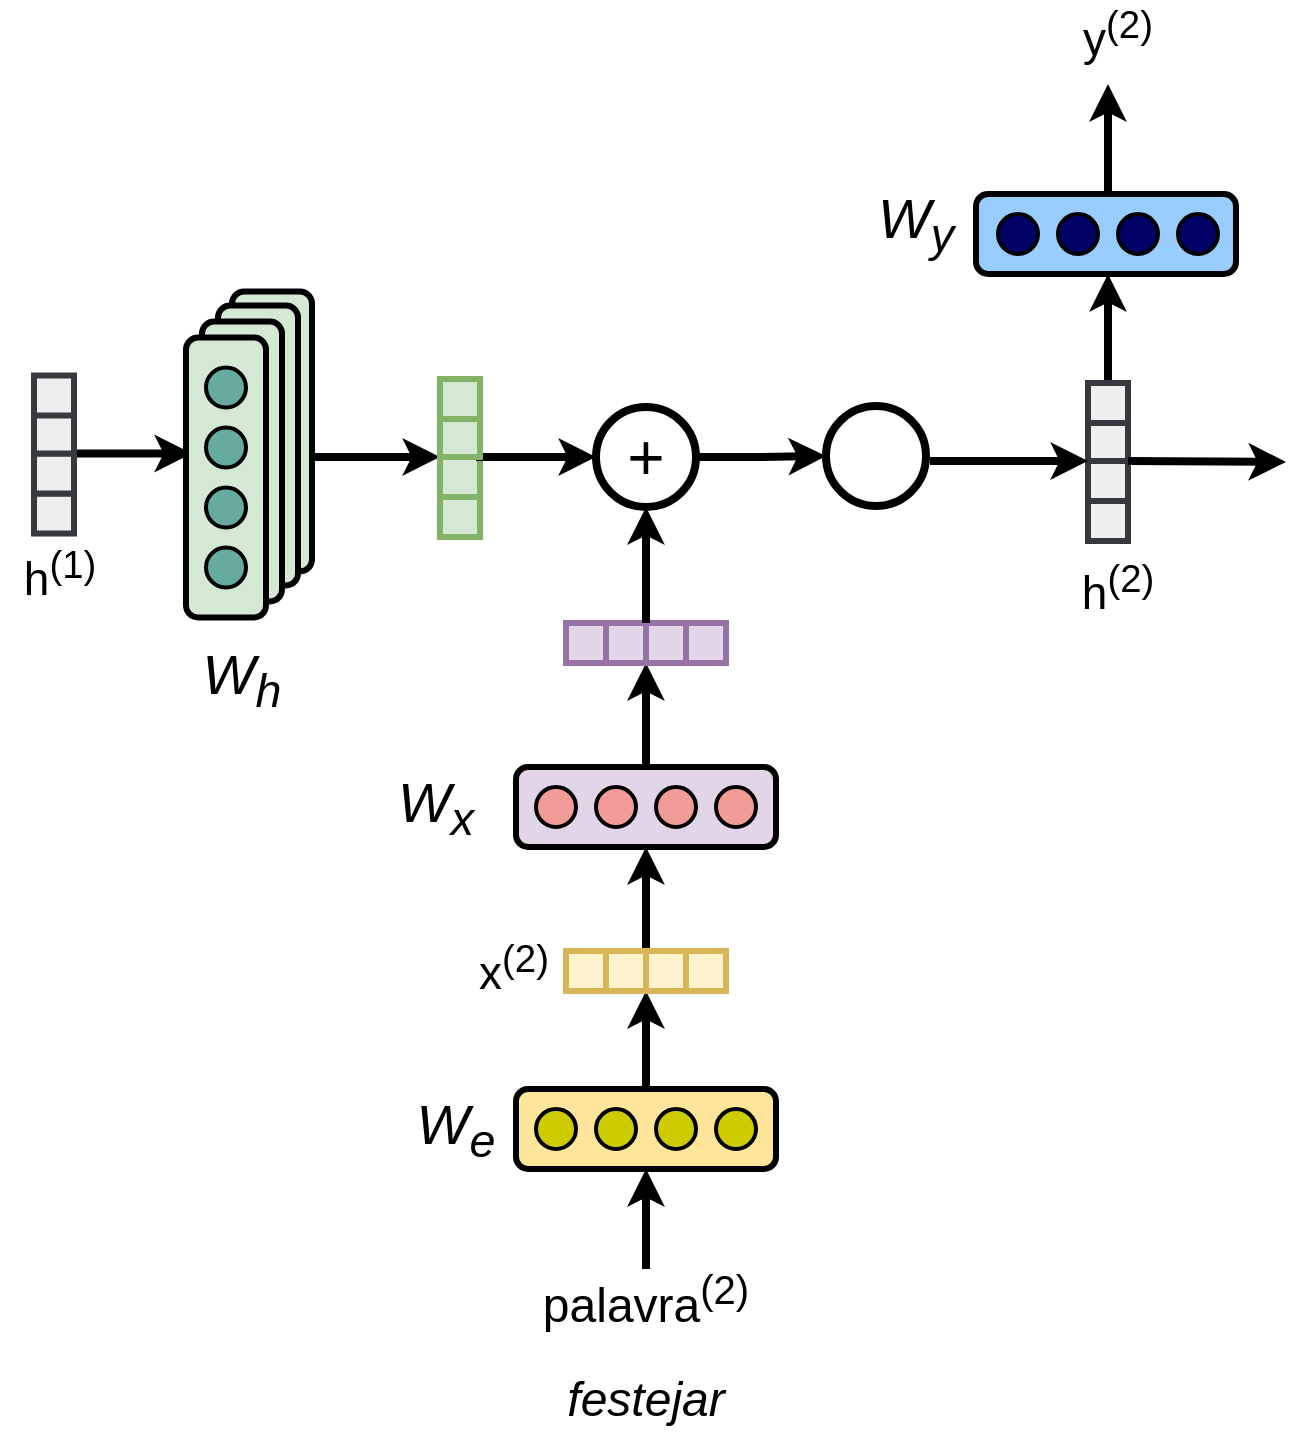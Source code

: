 <mxfile version="24.2.1" type="github">
  <diagram name="Page-1" id="psg-kxvUBmuvLzWI6EQK">
    <mxGraphModel dx="1629" dy="453" grid="1" gridSize="10" guides="1" tooltips="1" connect="1" arrows="1" fold="1" page="1" pageScale="1" pageWidth="850" pageHeight="1100" math="0" shadow="0">
      <root>
        <mxCell id="0" />
        <mxCell id="1" parent="0" />
        <mxCell id="krvjyNS96Ilai_hoWRbf-1" style="edgeStyle=orthogonalEdgeStyle;rounded=0;orthogonalLoop=1;jettySize=auto;html=1;exitX=0.5;exitY=0;exitDx=0;exitDy=0;entryX=0;entryY=1;entryDx=0;entryDy=0;strokeWidth=4;" parent="1" source="krvjyNS96Ilai_hoWRbf-2" target="krvjyNS96Ilai_hoWRbf-41" edge="1">
          <mxGeometry relative="1" as="geometry" />
        </mxCell>
        <mxCell id="krvjyNS96Ilai_hoWRbf-2" value="" style="rounded=1;whiteSpace=wrap;html=1;fontSize=12;glass=0;strokeWidth=3;shadow=0;fillColor=#e1d5e7;strokeColor=#000000;" parent="1" vertex="1">
          <mxGeometry x="238" y="388.5" width="130" height="40" as="geometry" />
        </mxCell>
        <mxCell id="krvjyNS96Ilai_hoWRbf-3" value="" style="ellipse;whiteSpace=wrap;html=1;aspect=fixed;strokeWidth=2;fillColor=#F19C99;strokeColor=#000000;" parent="1" vertex="1">
          <mxGeometry x="248" y="398.5" width="20" height="20" as="geometry" />
        </mxCell>
        <mxCell id="krvjyNS96Ilai_hoWRbf-4" value="" style="ellipse;whiteSpace=wrap;html=1;aspect=fixed;strokeWidth=2;fillColor=#F19C99;strokeColor=#000000;" parent="1" vertex="1">
          <mxGeometry x="278" y="398.5" width="20" height="20" as="geometry" />
        </mxCell>
        <mxCell id="krvjyNS96Ilai_hoWRbf-5" value="" style="ellipse;whiteSpace=wrap;html=1;aspect=fixed;strokeWidth=2;fillColor=#F19C99;strokeColor=#000000;" parent="1" vertex="1">
          <mxGeometry x="308" y="398.5" width="20" height="20" as="geometry" />
        </mxCell>
        <mxCell id="krvjyNS96Ilai_hoWRbf-6" value="" style="ellipse;whiteSpace=wrap;html=1;aspect=fixed;strokeWidth=2;fillColor=#F19C99;strokeColor=#000000;" parent="1" vertex="1">
          <mxGeometry x="338" y="398.5" width="20" height="20" as="geometry" />
        </mxCell>
        <mxCell id="krvjyNS96Ilai_hoWRbf-7" style="edgeStyle=orthogonalEdgeStyle;rounded=0;orthogonalLoop=1;jettySize=auto;html=1;exitX=0.5;exitY=0;exitDx=0;exitDy=0;entryX=0;entryY=1;entryDx=0;entryDy=0;strokeWidth=4;" parent="1" target="krvjyNS96Ilai_hoWRbf-61" edge="1">
          <mxGeometry relative="1" as="geometry">
            <Array as="points">
              <mxPoint x="170" y="233.5" />
              <mxPoint x="170" y="233.5" />
            </Array>
            <mxPoint x="137" y="233.5" as="sourcePoint" />
          </mxGeometry>
        </mxCell>
        <mxCell id="krvjyNS96Ilai_hoWRbf-13" style="edgeStyle=orthogonalEdgeStyle;rounded=0;orthogonalLoop=1;jettySize=auto;html=1;exitX=0;exitY=0;exitDx=0;exitDy=0;entryX=0.5;entryY=1;entryDx=0;entryDy=0;strokeWidth=4;" parent="1" source="krvjyNS96Ilai_hoWRbf-37" target="krvjyNS96Ilai_hoWRbf-2" edge="1">
          <mxGeometry relative="1" as="geometry" />
        </mxCell>
        <mxCell id="krvjyNS96Ilai_hoWRbf-14" value="x&lt;sup&gt;(2)&lt;/sup&gt;" style="text;html=1;align=center;verticalAlign=middle;whiteSpace=wrap;rounded=0;fontSize=23;strokeWidth=4;" parent="1" vertex="1">
          <mxGeometry x="207" y="473.5" width="60" height="30" as="geometry" />
        </mxCell>
        <mxCell id="krvjyNS96Ilai_hoWRbf-15" value="" style="endArrow=classic;html=1;rounded=0;entryX=0.5;entryY=1;entryDx=0;entryDy=0;strokeWidth=4;exitX=1;exitY=1;exitDx=0;exitDy=0;" parent="1" source="krvjyNS96Ilai_hoWRbf-45" edge="1">
          <mxGeometry width="50" height="50" relative="1" as="geometry">
            <mxPoint x="6" y="231.75" as="sourcePoint" />
            <mxPoint x="76" y="231.75" as="targetPoint" />
          </mxGeometry>
        </mxCell>
        <mxCell id="krvjyNS96Ilai_hoWRbf-16" value="h&lt;sup&gt;(1)&lt;/sup&gt;" style="text;html=1;align=center;verticalAlign=middle;whiteSpace=wrap;rounded=0;fontSize=23;strokeWidth=4;" parent="1" vertex="1">
          <mxGeometry x="-20" y="276.75" width="60" height="30" as="geometry" />
        </mxCell>
        <mxCell id="krvjyNS96Ilai_hoWRbf-17" value="y&lt;sup&gt;(2)&lt;/sup&gt;" style="text;html=1;align=center;verticalAlign=middle;whiteSpace=wrap;rounded=0;fontSize=23;strokeWidth=4;" parent="1" vertex="1">
          <mxGeometry x="509" y="7" width="60" height="30" as="geometry" />
        </mxCell>
        <mxCell id="krvjyNS96Ilai_hoWRbf-18" value="W&lt;sub&gt;x&lt;/sub&gt;" style="text;html=1;align=center;verticalAlign=middle;whiteSpace=wrap;rounded=0;fontSize=28;fontStyle=2" parent="1" vertex="1">
          <mxGeometry x="168" y="393.5" width="60" height="30" as="geometry" />
        </mxCell>
        <mxCell id="krvjyNS96Ilai_hoWRbf-19" value="W&lt;sub&gt;h&lt;/sub&gt;" style="text;html=1;align=center;verticalAlign=middle;whiteSpace=wrap;rounded=0;fontSize=28;fontStyle=2" parent="1" vertex="1">
          <mxGeometry x="70.5" y="330" width="60" height="30" as="geometry" />
        </mxCell>
        <mxCell id="krvjyNS96Ilai_hoWRbf-20" style="edgeStyle=orthogonalEdgeStyle;rounded=0;orthogonalLoop=1;jettySize=auto;html=1;entryX=0;entryY=1;entryDx=0;entryDy=0;strokeWidth=4;" parent="1" source="krvjyNS96Ilai_hoWRbf-21" target="krvjyNS96Ilai_hoWRbf-37" edge="1">
          <mxGeometry relative="1" as="geometry" />
        </mxCell>
        <mxCell id="krvjyNS96Ilai_hoWRbf-21" value="" style="rounded=1;whiteSpace=wrap;html=1;fontSize=12;glass=0;strokeWidth=3;shadow=0;fillColor=#FFE599;strokeColor=#000000;" parent="1" vertex="1">
          <mxGeometry x="238" y="549.5" width="130" height="40" as="geometry" />
        </mxCell>
        <mxCell id="krvjyNS96Ilai_hoWRbf-22" value="" style="ellipse;whiteSpace=wrap;html=1;aspect=fixed;strokeWidth=2;fillColor=#CCCC00;strokeColor=#000000;" parent="1" vertex="1">
          <mxGeometry x="248" y="559.5" width="20" height="20" as="geometry" />
        </mxCell>
        <mxCell id="krvjyNS96Ilai_hoWRbf-23" value="" style="ellipse;whiteSpace=wrap;html=1;aspect=fixed;strokeWidth=2;fillColor=#CCCC00;strokeColor=#000000;" parent="1" vertex="1">
          <mxGeometry x="278" y="559.5" width="20" height="20" as="geometry" />
        </mxCell>
        <mxCell id="krvjyNS96Ilai_hoWRbf-24" value="" style="ellipse;whiteSpace=wrap;html=1;aspect=fixed;strokeWidth=2;fillColor=#CCCC00;strokeColor=#000000;" parent="1" vertex="1">
          <mxGeometry x="308" y="559.5" width="20" height="20" as="geometry" />
        </mxCell>
        <mxCell id="krvjyNS96Ilai_hoWRbf-25" value="" style="ellipse;whiteSpace=wrap;html=1;aspect=fixed;strokeWidth=2;fillColor=#CCCC00;strokeColor=#000000;" parent="1" vertex="1">
          <mxGeometry x="338" y="559.5" width="20" height="20" as="geometry" />
        </mxCell>
        <mxCell id="krvjyNS96Ilai_hoWRbf-26" value="W&lt;sub&gt;e&lt;/sub&gt;" style="text;html=1;align=center;verticalAlign=middle;whiteSpace=wrap;rounded=0;fontSize=28;fontStyle=2" parent="1" vertex="1">
          <mxGeometry x="178" y="554.5" width="60" height="30" as="geometry" />
        </mxCell>
        <mxCell id="krvjyNS96Ilai_hoWRbf-27" style="edgeStyle=orthogonalEdgeStyle;rounded=0;orthogonalLoop=1;jettySize=auto;html=1;entryX=0.5;entryY=1;entryDx=0;entryDy=0;strokeWidth=4;" parent="1" source="krvjyNS96Ilai_hoWRbf-28" target="krvjyNS96Ilai_hoWRbf-21" edge="1">
          <mxGeometry relative="1" as="geometry" />
        </mxCell>
        <mxCell id="krvjyNS96Ilai_hoWRbf-28" value="palavra&lt;sup&gt;(2)&lt;/sup&gt;" style="text;html=1;align=center;verticalAlign=middle;whiteSpace=wrap;rounded=0;fontSize=24;" parent="1" vertex="1">
          <mxGeometry x="273" y="639.5" width="60" height="30" as="geometry" />
        </mxCell>
        <mxCell id="krvjyNS96Ilai_hoWRbf-29" style="edgeStyle=orthogonalEdgeStyle;rounded=0;orthogonalLoop=1;jettySize=auto;html=1;strokeWidth=4;" parent="1" edge="1">
          <mxGeometry relative="1" as="geometry">
            <mxPoint x="534" y="47" as="targetPoint" />
            <mxPoint x="534" y="102" as="sourcePoint" />
          </mxGeometry>
        </mxCell>
        <mxCell id="krvjyNS96Ilai_hoWRbf-30" value="" style="rounded=1;whiteSpace=wrap;html=1;fontSize=12;glass=0;strokeWidth=3;shadow=0;fillColor=#99CCFF;strokeColor=#000000;" parent="1" vertex="1">
          <mxGeometry x="468" y="102" width="130" height="40" as="geometry" />
        </mxCell>
        <mxCell id="krvjyNS96Ilai_hoWRbf-31" value="" style="ellipse;whiteSpace=wrap;html=1;aspect=fixed;strokeWidth=2;fillColor=#000066;strokeColor=#000000;" parent="1" vertex="1">
          <mxGeometry x="479" y="112" width="20" height="20" as="geometry" />
        </mxCell>
        <mxCell id="krvjyNS96Ilai_hoWRbf-32" value="" style="ellipse;whiteSpace=wrap;html=1;aspect=fixed;strokeWidth=2;fillColor=#000066;strokeColor=#000000;" parent="1" vertex="1">
          <mxGeometry x="509" y="112" width="20" height="20" as="geometry" />
        </mxCell>
        <mxCell id="krvjyNS96Ilai_hoWRbf-33" value="" style="ellipse;whiteSpace=wrap;html=1;aspect=fixed;strokeWidth=2;fillColor=#000066;strokeColor=#000000;" parent="1" vertex="1">
          <mxGeometry x="539" y="112" width="20" height="20" as="geometry" />
        </mxCell>
        <mxCell id="krvjyNS96Ilai_hoWRbf-34" value="W&lt;sub&gt;y&lt;/sub&gt;" style="text;html=1;align=center;verticalAlign=middle;whiteSpace=wrap;rounded=0;fontSize=28;fontStyle=2" parent="1" vertex="1">
          <mxGeometry x="408" y="102" width="60" height="30" as="geometry" />
        </mxCell>
        <mxCell id="krvjyNS96Ilai_hoWRbf-35" value="" style="rounded=0;whiteSpace=wrap;html=1;strokeWidth=3;fillColor=#fff2cc;strokeColor=#d6b656;" parent="1" vertex="1">
          <mxGeometry x="263" y="480.5" width="20" height="20" as="geometry" />
        </mxCell>
        <mxCell id="krvjyNS96Ilai_hoWRbf-36" value="" style="rounded=0;whiteSpace=wrap;html=1;strokeWidth=3;fillColor=#fff2cc;strokeColor=#d6b656;" parent="1" vertex="1">
          <mxGeometry x="283" y="480.5" width="20" height="20" as="geometry" />
        </mxCell>
        <mxCell id="krvjyNS96Ilai_hoWRbf-37" value="" style="rounded=0;whiteSpace=wrap;html=1;strokeWidth=3;fillColor=#fff2cc;strokeColor=#d6b656;" parent="1" vertex="1">
          <mxGeometry x="303" y="480.5" width="20" height="20" as="geometry" />
        </mxCell>
        <mxCell id="krvjyNS96Ilai_hoWRbf-38" value="" style="rounded=0;whiteSpace=wrap;html=1;strokeWidth=3;fillColor=#fff2cc;strokeColor=#d6b656;" parent="1" vertex="1">
          <mxGeometry x="323" y="480.5" width="20" height="20" as="geometry" />
        </mxCell>
        <mxCell id="krvjyNS96Ilai_hoWRbf-39" value="" style="rounded=0;whiteSpace=wrap;html=1;strokeWidth=3;fillColor=#e1d5e7;strokeColor=#9673a6;" parent="1" vertex="1">
          <mxGeometry x="263" y="316.5" width="20" height="20" as="geometry" />
        </mxCell>
        <mxCell id="krvjyNS96Ilai_hoWRbf-40" value="" style="rounded=0;whiteSpace=wrap;html=1;strokeWidth=3;fillColor=#e1d5e7;strokeColor=#9673a6;" parent="1" vertex="1">
          <mxGeometry x="283" y="316.5" width="20" height="20" as="geometry" />
        </mxCell>
        <mxCell id="krvjyNS96Ilai_hoWRbf-41" value="" style="rounded=0;whiteSpace=wrap;html=1;strokeWidth=3;fillColor=#e1d5e7;strokeColor=#9673a6;" parent="1" vertex="1">
          <mxGeometry x="303" y="316.5" width="20" height="20" as="geometry" />
        </mxCell>
        <mxCell id="krvjyNS96Ilai_hoWRbf-42" value="" style="rounded=0;whiteSpace=wrap;html=1;strokeWidth=3;fillColor=#e1d5e7;strokeColor=#9673a6;" parent="1" vertex="1">
          <mxGeometry x="323" y="316.5" width="20" height="20" as="geometry" />
        </mxCell>
        <mxCell id="krvjyNS96Ilai_hoWRbf-43" value="" style="rounded=0;whiteSpace=wrap;html=1;strokeWidth=3;fillColor=#eeeeee;strokeColor=#36393d;" parent="1" vertex="1">
          <mxGeometry x="-3" y="251.75" width="20" height="20" as="geometry" />
        </mxCell>
        <mxCell id="krvjyNS96Ilai_hoWRbf-44" value="" style="rounded=0;whiteSpace=wrap;html=1;strokeWidth=3;fillColor=#eeeeee;strokeColor=#36393d;" parent="1" vertex="1">
          <mxGeometry x="-3" y="231.75" width="20" height="20" as="geometry" />
        </mxCell>
        <mxCell id="krvjyNS96Ilai_hoWRbf-45" value="" style="rounded=0;whiteSpace=wrap;html=1;strokeWidth=3;fillColor=#eeeeee;strokeColor=#36393d;" parent="1" vertex="1">
          <mxGeometry x="-3" y="211.75" width="20" height="20" as="geometry" />
        </mxCell>
        <mxCell id="krvjyNS96Ilai_hoWRbf-46" value="" style="rounded=0;whiteSpace=wrap;html=1;strokeWidth=3;fillColor=#eeeeee;strokeColor=#36393d;" parent="1" vertex="1">
          <mxGeometry x="-3" y="192.75" width="20" height="20" as="geometry" />
        </mxCell>
        <mxCell id="krvjyNS96Ilai_hoWRbf-47" value="" style="rounded=0;whiteSpace=wrap;html=1;strokeWidth=3;fillColor=#eeeeee;strokeColor=#36393d;" parent="1" vertex="1">
          <mxGeometry x="524" y="255.5" width="20" height="20" as="geometry" />
        </mxCell>
        <mxCell id="krvjyNS96Ilai_hoWRbf-48" value="" style="rounded=0;whiteSpace=wrap;html=1;strokeWidth=3;fillColor=#eeeeee;strokeColor=#36393d;" parent="1" vertex="1">
          <mxGeometry x="524" y="235.5" width="20" height="20" as="geometry" />
        </mxCell>
        <mxCell id="krvjyNS96Ilai_hoWRbf-49" value="" style="rounded=0;whiteSpace=wrap;html=1;strokeWidth=3;fillColor=#eeeeee;strokeColor=#36393d;" parent="1" vertex="1">
          <mxGeometry x="524" y="215.5" width="20" height="20" as="geometry" />
        </mxCell>
        <mxCell id="krvjyNS96Ilai_hoWRbf-50" style="edgeStyle=orthogonalEdgeStyle;rounded=0;orthogonalLoop=1;jettySize=auto;html=1;entryX=0.5;entryY=1;entryDx=0;entryDy=0;strokeWidth=4;" parent="1" source="krvjyNS96Ilai_hoWRbf-51" edge="1">
          <mxGeometry relative="1" as="geometry">
            <mxPoint x="534" y="142" as="targetPoint" />
          </mxGeometry>
        </mxCell>
        <mxCell id="krvjyNS96Ilai_hoWRbf-51" value="" style="rounded=0;whiteSpace=wrap;html=1;strokeWidth=3;fillColor=#eeeeee;strokeColor=#36393d;" parent="1" vertex="1">
          <mxGeometry x="524" y="196.5" width="20" height="20" as="geometry" />
        </mxCell>
        <mxCell id="krvjyNS96Ilai_hoWRbf-52" value="" style="ellipse;whiteSpace=wrap;html=1;aspect=fixed;strokeWidth=2;fillColor=#000066;strokeColor=#000000;" parent="1" vertex="1">
          <mxGeometry x="569" y="112" width="20" height="20" as="geometry" />
        </mxCell>
        <mxCell id="krvjyNS96Ilai_hoWRbf-53" value="h&lt;sup&gt;(2)&lt;/sup&gt;" style="text;html=1;align=center;verticalAlign=middle;whiteSpace=wrap;rounded=0;fontSize=23;strokeWidth=4;" parent="1" vertex="1">
          <mxGeometry x="509" y="283.5" width="60" height="30" as="geometry" />
        </mxCell>
        <mxCell id="krvjyNS96Ilai_hoWRbf-54" style="edgeStyle=orthogonalEdgeStyle;rounded=0;orthogonalLoop=1;jettySize=auto;html=1;exitX=1;exitY=0.5;exitDx=0;exitDy=0;entryX=0;entryY=0.5;entryDx=0;entryDy=0;strokeWidth=4;" parent="1" source="krvjyNS96Ilai_hoWRbf-55" target="krvjyNS96Ilai_hoWRbf-57" edge="1">
          <mxGeometry relative="1" as="geometry" />
        </mxCell>
        <mxCell id="krvjyNS96Ilai_hoWRbf-55" value="+" style="ellipse;whiteSpace=wrap;html=1;aspect=fixed;fontSize=32;strokeWidth=4;" parent="1" vertex="1">
          <mxGeometry x="278" y="208.5" width="50" height="50" as="geometry" />
        </mxCell>
        <mxCell id="krvjyNS96Ilai_hoWRbf-56" style="edgeStyle=orthogonalEdgeStyle;rounded=0;orthogonalLoop=1;jettySize=auto;html=1;exitX=1;exitY=0;exitDx=0;exitDy=0;entryX=0.5;entryY=1;entryDx=0;entryDy=0;strokeWidth=4;" parent="1" source="krvjyNS96Ilai_hoWRbf-40" target="krvjyNS96Ilai_hoWRbf-55" edge="1">
          <mxGeometry relative="1" as="geometry" />
        </mxCell>
        <mxCell id="krvjyNS96Ilai_hoWRbf-57" value="" style="ellipse;whiteSpace=wrap;html=1;aspect=fixed;fontSize=32;strokeWidth=4;" parent="1" vertex="1">
          <mxGeometry x="393" y="208" width="50" height="50" as="geometry" />
        </mxCell>
        <mxCell id="krvjyNS96Ilai_hoWRbf-58" value="" style="rounded=0;whiteSpace=wrap;html=1;strokeWidth=3;fillColor=#d5e8d4;strokeColor=#82b366;" parent="1" vertex="1">
          <mxGeometry x="200" y="253.5" width="20" height="20" as="geometry" />
        </mxCell>
        <mxCell id="krvjyNS96Ilai_hoWRbf-59" value="" style="rounded=0;whiteSpace=wrap;html=1;strokeWidth=3;fillColor=#d5e8d4;strokeColor=#82b366;" parent="1" vertex="1">
          <mxGeometry x="200" y="233.5" width="20" height="20" as="geometry" />
        </mxCell>
        <mxCell id="krvjyNS96Ilai_hoWRbf-60" style="edgeStyle=orthogonalEdgeStyle;rounded=0;orthogonalLoop=1;jettySize=auto;html=1;exitX=1;exitY=1;exitDx=0;exitDy=0;strokeWidth=4;" parent="1" source="krvjyNS96Ilai_hoWRbf-61" target="krvjyNS96Ilai_hoWRbf-55" edge="1">
          <mxGeometry relative="1" as="geometry">
            <Array as="points">
              <mxPoint x="218" y="233.5" />
              <mxPoint x="218" y="233.5" />
            </Array>
          </mxGeometry>
        </mxCell>
        <mxCell id="krvjyNS96Ilai_hoWRbf-61" value="" style="rounded=0;whiteSpace=wrap;html=1;strokeWidth=3;fillColor=#d5e8d4;strokeColor=#82b366;" parent="1" vertex="1">
          <mxGeometry x="200" y="213.5" width="20" height="20" as="geometry" />
        </mxCell>
        <mxCell id="krvjyNS96Ilai_hoWRbf-62" value="" style="rounded=0;whiteSpace=wrap;html=1;strokeWidth=3;fillColor=#d5e8d4;strokeColor=#82b366;" parent="1" vertex="1">
          <mxGeometry x="200" y="194.5" width="20" height="20" as="geometry" />
        </mxCell>
        <mxCell id="krvjyNS96Ilai_hoWRbf-63" value="festejar" style="text;html=1;align=center;verticalAlign=middle;whiteSpace=wrap;rounded=0;fontSize=24;fontStyle=2" parent="1" vertex="1">
          <mxGeometry x="273" y="690" width="60" height="30" as="geometry" />
        </mxCell>
        <mxCell id="krvjyNS96Ilai_hoWRbf-64" value="" style="endArrow=classic;html=1;rounded=0;exitX=1;exitY=0;exitDx=0;exitDy=0;strokeWidth=4;" parent="1" source="krvjyNS96Ilai_hoWRbf-48" edge="1">
          <mxGeometry width="50" height="50" relative="1" as="geometry">
            <mxPoint x="413" y="377" as="sourcePoint" />
            <mxPoint x="623" y="236" as="targetPoint" />
          </mxGeometry>
        </mxCell>
        <mxCell id="krvjyNS96Ilai_hoWRbf-65" value="" style="endArrow=classic;html=1;rounded=0;exitX=1;exitY=0;exitDx=0;exitDy=0;strokeWidth=4;" parent="1" edge="1">
          <mxGeometry width="50" height="50" relative="1" as="geometry">
            <mxPoint x="445" y="235.5" as="sourcePoint" />
            <mxPoint x="524" y="235.5" as="targetPoint" />
          </mxGeometry>
        </mxCell>
        <mxCell id="FkfHUBqFvUfbFZzVdIoS-1" value="" style="rounded=1;whiteSpace=wrap;html=1;fontSize=12;glass=0;strokeWidth=3;shadow=0;rotation=90;fillColor=#d5e8d4;strokeColor=#000000;" vertex="1" parent="1">
          <mxGeometry x="46" y="200.75" width="140" height="40" as="geometry" />
        </mxCell>
        <mxCell id="FkfHUBqFvUfbFZzVdIoS-2" value="" style="ellipse;whiteSpace=wrap;html=1;aspect=fixed;strokeWidth=2;fillColor=#67AB9F;strokeColor=#000000;" vertex="1" parent="1">
          <mxGeometry x="106" y="165.75" width="20" height="20" as="geometry" />
        </mxCell>
        <mxCell id="FkfHUBqFvUfbFZzVdIoS-3" value="" style="ellipse;whiteSpace=wrap;html=1;aspect=fixed;strokeWidth=2;fillColor=#67AB9F;strokeColor=#000000;" vertex="1" parent="1">
          <mxGeometry x="106" y="195.75" width="20" height="20" as="geometry" />
        </mxCell>
        <mxCell id="FkfHUBqFvUfbFZzVdIoS-4" value="" style="ellipse;whiteSpace=wrap;html=1;aspect=fixed;strokeWidth=2;fillColor=#67AB9F;strokeColor=#000000;" vertex="1" parent="1">
          <mxGeometry x="106" y="225.75" width="20" height="20" as="geometry" />
        </mxCell>
        <mxCell id="FkfHUBqFvUfbFZzVdIoS-5" value="" style="ellipse;whiteSpace=wrap;html=1;aspect=fixed;strokeWidth=2;fillColor=#67AB9F;strokeColor=#000000;" vertex="1" parent="1">
          <mxGeometry x="106" y="255.75" width="20" height="20" as="geometry" />
        </mxCell>
        <mxCell id="FkfHUBqFvUfbFZzVdIoS-6" value="" style="rounded=1;whiteSpace=wrap;html=1;fontSize=12;glass=0;strokeWidth=3;shadow=0;rotation=90;fillColor=#d5e8d4;strokeColor=#000000;" vertex="1" parent="1">
          <mxGeometry x="39" y="207.75" width="140" height="40" as="geometry" />
        </mxCell>
        <mxCell id="FkfHUBqFvUfbFZzVdIoS-7" value="" style="ellipse;whiteSpace=wrap;html=1;aspect=fixed;strokeWidth=2;fillColor=#67AB9F;strokeColor=#000000;" vertex="1" parent="1">
          <mxGeometry x="99" y="172.75" width="20" height="20" as="geometry" />
        </mxCell>
        <mxCell id="FkfHUBqFvUfbFZzVdIoS-8" value="" style="ellipse;whiteSpace=wrap;html=1;aspect=fixed;strokeWidth=2;fillColor=#67AB9F;strokeColor=#000000;" vertex="1" parent="1">
          <mxGeometry x="99" y="202.75" width="20" height="20" as="geometry" />
        </mxCell>
        <mxCell id="FkfHUBqFvUfbFZzVdIoS-9" value="" style="ellipse;whiteSpace=wrap;html=1;aspect=fixed;strokeWidth=2;fillColor=#67AB9F;strokeColor=#000000;" vertex="1" parent="1">
          <mxGeometry x="99" y="232.75" width="20" height="20" as="geometry" />
        </mxCell>
        <mxCell id="FkfHUBqFvUfbFZzVdIoS-10" value="" style="ellipse;whiteSpace=wrap;html=1;aspect=fixed;strokeWidth=2;fillColor=#67AB9F;strokeColor=#000000;" vertex="1" parent="1">
          <mxGeometry x="99" y="262.75" width="20" height="20" as="geometry" />
        </mxCell>
        <mxCell id="FkfHUBqFvUfbFZzVdIoS-11" value="" style="rounded=1;whiteSpace=wrap;html=1;fontSize=12;glass=0;strokeWidth=3;shadow=0;rotation=90;fillColor=#d5e8d4;strokeColor=#000000;" vertex="1" parent="1">
          <mxGeometry x="31" y="215.75" width="140" height="40" as="geometry" />
        </mxCell>
        <mxCell id="FkfHUBqFvUfbFZzVdIoS-12" value="" style="ellipse;whiteSpace=wrap;html=1;aspect=fixed;strokeWidth=2;fillColor=#67AB9F;strokeColor=#000000;" vertex="1" parent="1">
          <mxGeometry x="91" y="180.75" width="20" height="20" as="geometry" />
        </mxCell>
        <mxCell id="FkfHUBqFvUfbFZzVdIoS-13" value="" style="ellipse;whiteSpace=wrap;html=1;aspect=fixed;strokeWidth=2;fillColor=#67AB9F;strokeColor=#000000;" vertex="1" parent="1">
          <mxGeometry x="90" y="209.75" width="21" height="21" as="geometry" />
        </mxCell>
        <mxCell id="FkfHUBqFvUfbFZzVdIoS-14" value="" style="ellipse;whiteSpace=wrap;html=1;aspect=fixed;strokeWidth=2;fillColor=#67AB9F;strokeColor=#000000;" vertex="1" parent="1">
          <mxGeometry x="91" y="240.75" width="20" height="20" as="geometry" />
        </mxCell>
        <mxCell id="FkfHUBqFvUfbFZzVdIoS-15" value="" style="ellipse;whiteSpace=wrap;html=1;aspect=fixed;strokeWidth=2;fillColor=#67AB9F;strokeColor=#000000;" vertex="1" parent="1">
          <mxGeometry x="91" y="270.75" width="20" height="20" as="geometry" />
        </mxCell>
        <mxCell id="FkfHUBqFvUfbFZzVdIoS-16" value="" style="rounded=1;whiteSpace=wrap;html=1;fontSize=12;glass=0;strokeWidth=3;shadow=0;rotation=90;fillColor=#d5e8d4;strokeColor=#000000;" vertex="1" parent="1">
          <mxGeometry x="23" y="223.75" width="140" height="40" as="geometry" />
        </mxCell>
        <mxCell id="FkfHUBqFvUfbFZzVdIoS-17" value="" style="ellipse;whiteSpace=wrap;html=1;aspect=fixed;strokeWidth=2;fillColor=#67AB9F;strokeColor=#000000;" vertex="1" parent="1">
          <mxGeometry x="83" y="188.75" width="20" height="20" as="geometry" />
        </mxCell>
        <mxCell id="FkfHUBqFvUfbFZzVdIoS-18" value="" style="ellipse;whiteSpace=wrap;html=1;aspect=fixed;strokeWidth=2;fillColor=#67AB9F;strokeColor=#000000;" vertex="1" parent="1">
          <mxGeometry x="83" y="218.75" width="20" height="20" as="geometry" />
        </mxCell>
        <mxCell id="FkfHUBqFvUfbFZzVdIoS-19" value="" style="ellipse;whiteSpace=wrap;html=1;aspect=fixed;strokeWidth=2;fillColor=#67AB9F;strokeColor=#000000;" vertex="1" parent="1">
          <mxGeometry x="83" y="248.75" width="20" height="20" as="geometry" />
        </mxCell>
        <mxCell id="FkfHUBqFvUfbFZzVdIoS-20" value="" style="ellipse;whiteSpace=wrap;html=1;aspect=fixed;strokeWidth=2;fillColor=#67AB9F;strokeColor=#000000;" vertex="1" parent="1">
          <mxGeometry x="83" y="278.75" width="20" height="20" as="geometry" />
        </mxCell>
      </root>
    </mxGraphModel>
  </diagram>
</mxfile>
